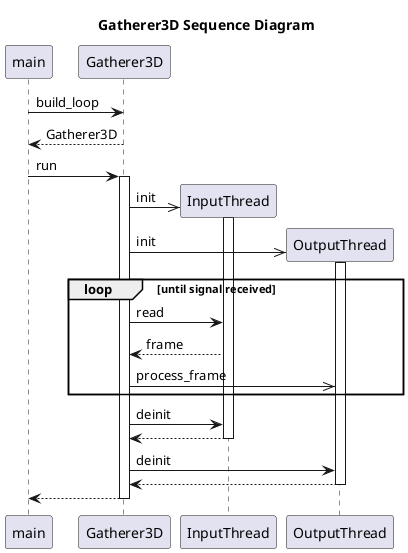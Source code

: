 @startuml Gatherer3D Sequence Diagram

title **Gatherer3D Sequence Diagram**

main -> Gatherer3D  : build_loop
Gatherer3D --> main  : Gatherer3D

main -> Gatherer3D ++ : run

create InputThread 
Gatherer3D ->> InputThread ++ : init

create OutputThread
Gatherer3D ->> OutputThread ++ : init

loop until signal received

Gatherer3D -> InputThread : read
InputThread --> Gatherer3D : frame
Gatherer3D ->> OutputThread : process_frame

end

Gatherer3D -> InputThread : deinit
InputThread --> Gatherer3D
deactivate InputThread
Gatherer3D -> OutputThread : deinit
OutputThread --> Gatherer3D
deactivate OutputThread

Gatherer3D --> main
deactivate Gatherer3D

@enduml
